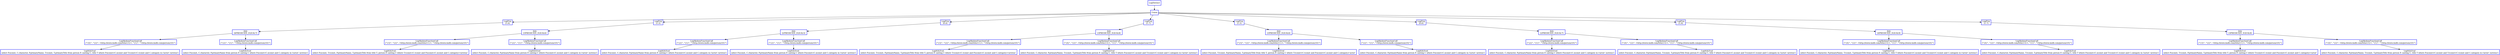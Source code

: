 digraph  g{
node [shape=rectangle, color=black, fontcolor=black, style=bold]
0 [label="LogDistinct" , color = blue] ; 
1 [label="Union", color = blue] ; 
0 -> 1 ; 
2 [label="LogProj
[1,6]" , color = blue] ; 
1 -> 2 ; 
3 [label="Join\n [4PREDICATE_EQUAL7] ", color = blue] ; 
2 -> 3 ; 
4 [label="LogSkolemFunctionCall
(\"{4}\", \"{2}\", <http://www.imdb.com/title/{3}>, \"{1}\", \"<http://www.imdb.com/person/{0}\")" , color = blue] ; 
3 -> 4 ; 
5 [label="LogSQLEval 
select P.nconst, C.character, P.primaryName, T.tconst, T.primaryTitle from person P, casting C, title T where P.nconst=C.nconst and T.tconst=C.tconst and C.category in ('actor','actress')", color = blue] ; 
4 -> 5 ; 
6 [label="LogSkolemFunctionCall
(\"{2}\", \"{1}\", \"<http://www.imdb.com/person/{0}\")" , color = blue] ; 
3 -> 6 ; 
7 [label="LogSQLEval 
select P.nconst, C.character, P.primaryName from person P, casting C where P.nconst=C.nconst and C.category in ('actor','actress')", color = blue] ; 
6 -> 7 ; 
9 [label="LogProj
[1,5]" , color = blue] ; 
1 -> 9 ; 
10 [label="Join\n [3PREDICATE_EQUAL6] ", color = blue] ; 
9 -> 10 ; 
11 [label="LogSkolemFunctionCall
(\"{3}\", \"{2}\", <http://www.imdb.com/title/{1}>, \"<http://www.imdb.com/person/{0}\")" , color = blue] ; 
10 -> 11 ; 
12 [label="LogSQLEval 
select P.nconst, T.tconst, P.primaryName, T.primaryTitle from title T, person P, casting C where T.tconst=C.tconst and P.nconst=C.nconst and C.category='actress'", color = blue] ; 
11 -> 12 ; 
13 [label="LogSkolemFunctionCall
(\"{2}\", \"{1}\", \"<http://www.imdb.com/person/{0}\")" , color = blue] ; 
10 -> 13 ; 
14 [label="LogSQLEval 
select P.nconst, C.character, P.primaryName from person P, casting C where P.nconst=C.nconst and C.category in ('actor','actress')", color = blue] ; 
13 -> 14 ; 
16 [label="LogProj
[0,4]" , color = blue] ; 
1 -> 16 ; 
17 [label="Join\n [2PREDICATE_EQUAL5] ", color = blue] ; 
16 -> 17 ; 
18 [label="LogSkolemFunctionCall
(\"{2}\", \"{1}\", \"<http://www.imdb.com/person/{0}\")" , color = blue] ; 
17 -> 18 ; 
19 [label="LogSQLEval 
select P.nconst, C.character, P.primaryName from person P, casting C where P.nconst=C.nconst and C.category in ('actor','actress')", color = blue] ; 
18 -> 19 ; 
20 [label="LogSkolemFunctionCall
(\"{2}\", \"{1}\", \"<http://www.imdb.com/person/{0}\")" , color = blue] ; 
17 -> 20 ; 
21 [label="LogSQLEval 
select P.nconst, C.character, P.primaryName from person P, casting C where P.nconst=C.nconst and C.category in ('actor','actress')", color = blue] ; 
20 -> 21 ; 
23 [label="LogProj
[1,7]" , color = blue] ; 
1 -> 23 ; 
24 [label="Join\n [3PREDICATE_EQUAL8] ", color = blue] ; 
23 -> 24 ; 
25 [label="LogSkolemFunctionCall
(\"{3}\", \"{2}\", <http://www.imdb.com/title/{1}>, \"<http://www.imdb.com/person/{0}\")" , color = blue] ; 
24 -> 25 ; 
26 [label="LogSQLEval 
select P.nconst, T.tconst, P.primaryName, T.primaryTitle from title T, person P, casting C where T.tconst=C.tconst and P.nconst=C.nconst and C.category='actress'", color = blue] ; 
25 -> 26 ; 
27 [label="LogSkolemFunctionCall
(\"{4}\", \"{2}\", <http://www.imdb.com/title/{3}>, \"{1}\", \"<http://www.imdb.com/person/{0}\")" , color = blue] ; 
24 -> 27 ; 
28 [label="LogSQLEval 
select P.nconst, C.character, P.primaryName, T.tconst, T.primaryTitle from person P, casting C, title T where P.nconst=C.nconst and T.tconst=C.tconst and C.category in ('actor','actress')", color = blue] ; 
27 -> 28 ; 
30 [label="LogProj
[1,5]" , color = blue] ; 
1 -> 30 ; 
31 [label="Join\n [3PREDICATE_EQUAL6] ", color = blue] ; 
30 -> 31 ; 
32 [label="LogSkolemFunctionCall
(\"{3}\", \"{2}\", <http://www.imdb.com/title/{1}>, \"<http://www.imdb.com/person/{0}\")" , color = blue] ; 
31 -> 32 ; 
33 [label="LogSQLEval 
select P.nconst, T.tconst, P.primaryName, T.primaryTitle from title T, person P, casting C where T.tconst=C.tconst and P.nconst=C.nconst and C.category='actor'", color = blue] ; 
32 -> 33 ; 
34 [label="LogSkolemFunctionCall
(\"{2}\", \"{1}\", \"<http://www.imdb.com/person/{0}\")" , color = blue] ; 
31 -> 34 ; 
35 [label="LogSQLEval 
select P.nconst, C.character, P.primaryName from person P, casting C where P.nconst=C.nconst and C.category in ('actor','actress')", color = blue] ; 
34 -> 35 ; 
37 [label="LogProj
[0,6]" , color = blue] ; 
1 -> 37 ; 
38 [label="Join\n [2PREDICATE_EQUAL7] ", color = blue] ; 
37 -> 38 ; 
39 [label="LogSkolemFunctionCall
(\"{2}\", \"{1}\", \"<http://www.imdb.com/person/{0}\")" , color = blue] ; 
38 -> 39 ; 
40 [label="LogSQLEval 
select P.nconst, C.character, P.primaryName from person P, casting C where P.nconst=C.nconst and C.category in ('actor','actress')", color = blue] ; 
39 -> 40 ; 
41 [label="LogSkolemFunctionCall
(\"{4}\", \"{2}\", <http://www.imdb.com/title/{3}>, \"{1}\", \"<http://www.imdb.com/person/{0}\")" , color = blue] ; 
38 -> 41 ; 
42 [label="LogSQLEval 
select P.nconst, C.character, P.primaryName, T.tconst, T.primaryTitle from person P, casting C, title T where P.nconst=C.nconst and T.tconst=C.tconst and C.category in ('actor','actress')", color = blue] ; 
41 -> 42 ; 
44 [label="LogProj
[1,8]" , color = blue] ; 
1 -> 44 ; 
45 [label="Join\n [4PREDICATE_EQUAL9] ", color = blue] ; 
44 -> 45 ; 
46 [label="LogSkolemFunctionCall
(\"{4}\", \"{2}\", <http://www.imdb.com/title/{3}>, \"{1}\", \"<http://www.imdb.com/person/{0}\")" , color = blue] ; 
45 -> 46 ; 
47 [label="LogSQLEval 
select P.nconst, C.character, P.primaryName, T.tconst, T.primaryTitle from person P, casting C, title T where P.nconst=C.nconst and T.tconst=C.tconst and C.category in ('actor','actress')", color = blue] ; 
46 -> 47 ; 
48 [label="LogSkolemFunctionCall
(\"{4}\", \"{2}\", <http://www.imdb.com/title/{3}>, \"{1}\", \"<http://www.imdb.com/person/{0}\")" , color = blue] ; 
45 -> 48 ; 
49 [label="LogSQLEval 
select P.nconst, C.character, P.primaryName, T.tconst, T.primaryTitle from person P, casting C, title T where P.nconst=C.nconst and T.tconst=C.tconst and C.category in ('actor','actress')", color = blue] ; 
48 -> 49 ; 
51 [label="LogProj
[1,7]" , color = blue] ; 
1 -> 51 ; 
52 [label="Join\n [3PREDICATE_EQUAL8] ", color = blue] ; 
51 -> 52 ; 
53 [label="LogSkolemFunctionCall
(\"{3}\", \"{2}\", <http://www.imdb.com/title/{1}>, \"<http://www.imdb.com/person/{0}\")" , color = blue] ; 
52 -> 53 ; 
54 [label="LogSQLEval 
select P.nconst, T.tconst, P.primaryName, T.primaryTitle from title T, person P, casting C where T.tconst=C.tconst and P.nconst=C.nconst and C.category='actor'", color = blue] ; 
53 -> 54 ; 
55 [label="LogSkolemFunctionCall
(\"{4}\", \"{2}\", <http://www.imdb.com/title/{3}>, \"{1}\", \"<http://www.imdb.com/person/{0}\")" , color = blue] ; 
52 -> 55 ; 
56 [label="LogSQLEval 
select P.nconst, C.character, P.primaryName, T.tconst, T.primaryTitle from person P, casting C, title T where P.nconst=C.nconst and T.tconst=C.tconst and C.category in ('actor','actress')", color = blue] ; 
55 -> 56 ; 
}

